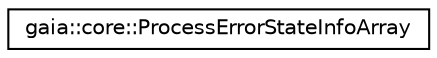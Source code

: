digraph G
{
  edge [fontname="Helvetica",fontsize="10",labelfontname="Helvetica",labelfontsize="10"];
  node [fontname="Helvetica",fontsize="10",shape=record];
  rankdir=LR;
  Node1 [label="gaia::core::ProcessErrorStateInfoArray",height=0.2,width=0.4,color="black", fillcolor="white", style="filled",URL="$df/d1b/classgaia_1_1core_1_1_process_error_state_info_array.html",tooltip="Array of ProcessErrorStateInfo."];
}
